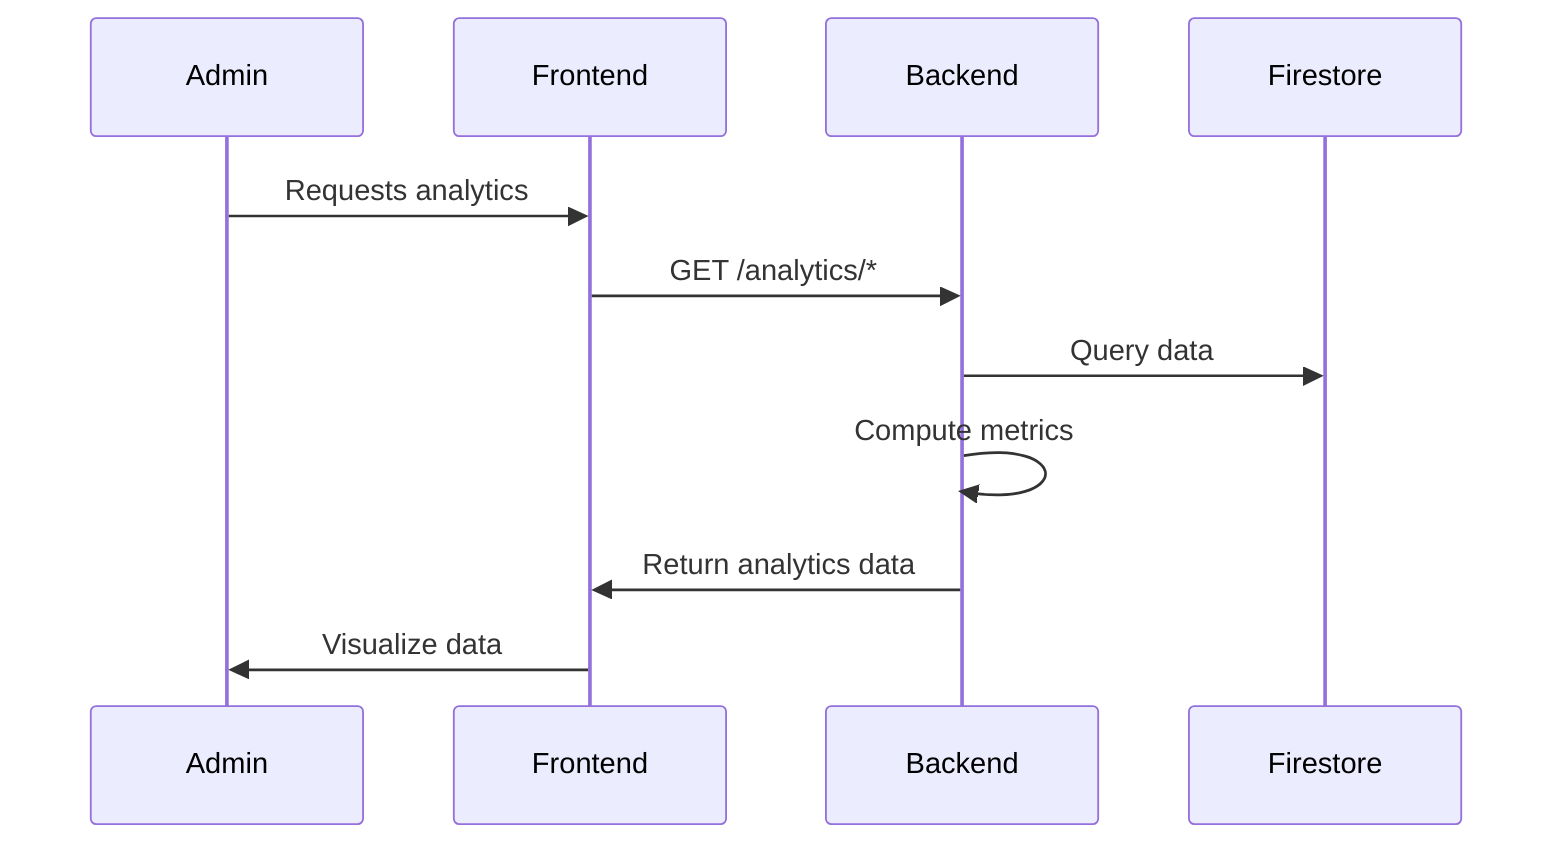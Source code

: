 sequenceDiagram
    Admin->>Frontend: Requests analytics
    Frontend->>Backend: GET /analytics/*
    Backend->>Firestore: Query data
    Backend->>Backend: Compute metrics
    Backend->>Frontend: Return analytics data
    Frontend->>Admin: Visualize data